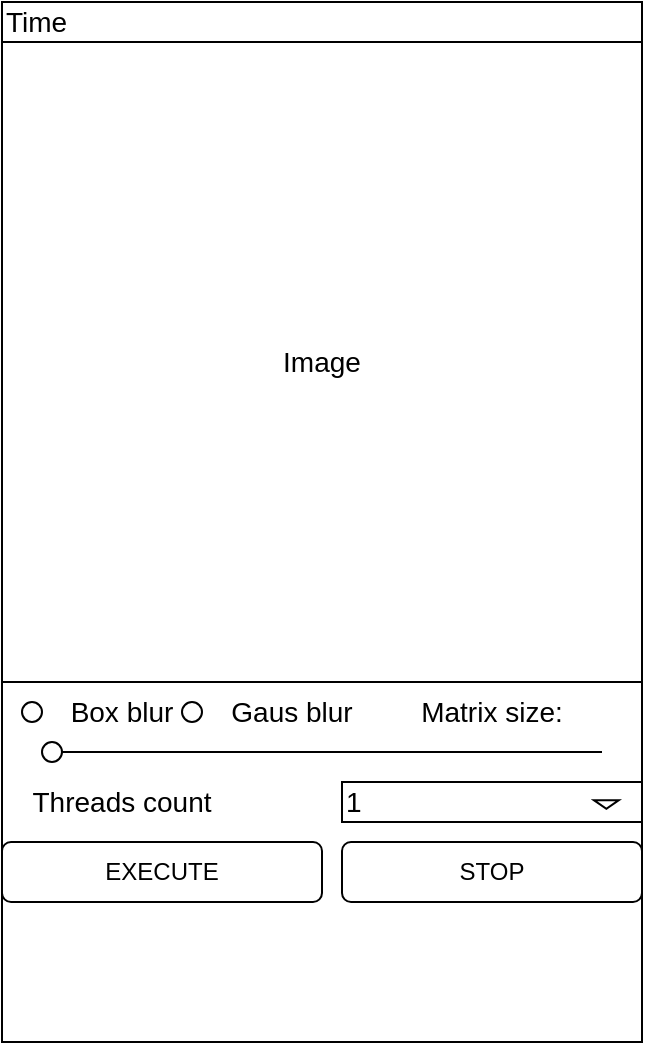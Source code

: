 <mxfile version="20.3.0" type="device"><diagram id="2qkWuL-HCqcr4no9upiZ" name="Страница 1"><mxGraphModel dx="1504" dy="634" grid="0" gridSize="10" guides="1" tooltips="1" connect="1" arrows="1" fold="1" page="0" pageScale="1" pageWidth="827" pageHeight="1169" math="0" shadow="0"><root><mxCell id="0"/><mxCell id="1" parent="0"/><mxCell id="xUgrIrDmvcUdlKRRFEi1-1" value="" style="rounded=0;whiteSpace=wrap;html=1;" vertex="1" parent="1"><mxGeometry width="320" height="520" as="geometry"/></mxCell><mxCell id="xUgrIrDmvcUdlKRRFEi1-2" value="&lt;font style=&quot;font-size: 14px;&quot;&gt;Time&lt;/font&gt;" style="rounded=0;whiteSpace=wrap;html=1;align=left;" vertex="1" parent="1"><mxGeometry width="320" height="20" as="geometry"/></mxCell><mxCell id="xUgrIrDmvcUdlKRRFEi1-3" value="&lt;font style=&quot;font-size: 14px;&quot;&gt;Image&lt;/font&gt;" style="whiteSpace=wrap;html=1;aspect=fixed;" vertex="1" parent="1"><mxGeometry y="20" width="320" height="320" as="geometry"/></mxCell><mxCell id="xUgrIrDmvcUdlKRRFEi1-4" value="" style="ellipse;whiteSpace=wrap;html=1;aspect=fixed;" vertex="1" parent="1"><mxGeometry x="10" y="350" width="10" height="10" as="geometry"/></mxCell><mxCell id="xUgrIrDmvcUdlKRRFEi1-6" value="&lt;font style=&quot;font-size: 14px;&quot;&gt;Box blur&lt;/font&gt;" style="text;html=1;strokeColor=none;fillColor=none;align=center;verticalAlign=middle;whiteSpace=wrap;rounded=0;" vertex="1" parent="1"><mxGeometry x="30" y="350" width="60" height="10" as="geometry"/></mxCell><mxCell id="xUgrIrDmvcUdlKRRFEi1-9" value="" style="ellipse;whiteSpace=wrap;html=1;aspect=fixed;" vertex="1" parent="1"><mxGeometry x="90" y="350" width="10" height="10" as="geometry"/></mxCell><mxCell id="xUgrIrDmvcUdlKRRFEi1-10" value="&lt;font style=&quot;font-size: 14px;&quot;&gt;Gaus blur&lt;/font&gt;" style="text;html=1;strokeColor=none;fillColor=none;align=center;verticalAlign=middle;whiteSpace=wrap;rounded=0;" vertex="1" parent="1"><mxGeometry x="110" y="350" width="70" height="10" as="geometry"/></mxCell><mxCell id="xUgrIrDmvcUdlKRRFEi1-11" value="&lt;font style=&quot;font-size: 14px;&quot;&gt;Matrix size:&lt;/font&gt;" style="text;html=1;strokeColor=none;fillColor=none;align=center;verticalAlign=middle;whiteSpace=wrap;rounded=0;" vertex="1" parent="1"><mxGeometry x="200" y="350" width="90" height="10" as="geometry"/></mxCell><mxCell id="xUgrIrDmvcUdlKRRFEi1-12" value="STOP" style="rounded=1;whiteSpace=wrap;html=1;" vertex="1" parent="1"><mxGeometry x="170" y="420" width="150" height="30" as="geometry"/></mxCell><mxCell id="xUgrIrDmvcUdlKRRFEi1-13" value="EXECUTE" style="rounded=1;whiteSpace=wrap;html=1;" vertex="1" parent="1"><mxGeometry y="420" width="160" height="30" as="geometry"/></mxCell><mxCell id="xUgrIrDmvcUdlKRRFEi1-14" value="&lt;font style=&quot;font-size: 14px;&quot;&gt;Threads count&lt;/font&gt;" style="text;html=1;strokeColor=none;fillColor=none;align=center;verticalAlign=middle;whiteSpace=wrap;rounded=0;" vertex="1" parent="1"><mxGeometry x="10" y="395" width="100" height="10" as="geometry"/></mxCell><mxCell id="xUgrIrDmvcUdlKRRFEi1-15" value="1" style="rounded=0;whiteSpace=wrap;html=1;fontSize=14;align=left;" vertex="1" parent="1"><mxGeometry x="170" y="390" width="150" height="20" as="geometry"/></mxCell><mxCell id="xUgrIrDmvcUdlKRRFEi1-16" value="" style="triangle;whiteSpace=wrap;html=1;fontSize=14;rotation=90;" vertex="1" parent="1"><mxGeometry x="300" y="395" width="4.37" height="12.5" as="geometry"/></mxCell><mxCell id="xUgrIrDmvcUdlKRRFEi1-17" value="" style="endArrow=none;html=1;rounded=0;fontSize=14;startArrow=none;" edge="1" parent="1" source="xUgrIrDmvcUdlKRRFEi1-18"><mxGeometry width="50" height="50" relative="1" as="geometry"><mxPoint y="380" as="sourcePoint"/><mxPoint x="300" y="375" as="targetPoint"/></mxGeometry></mxCell><mxCell id="xUgrIrDmvcUdlKRRFEi1-18" value="" style="ellipse;whiteSpace=wrap;html=1;aspect=fixed;fontSize=14;" vertex="1" parent="1"><mxGeometry x="20" y="370" width="10" height="10" as="geometry"/></mxCell></root></mxGraphModel></diagram></mxfile>